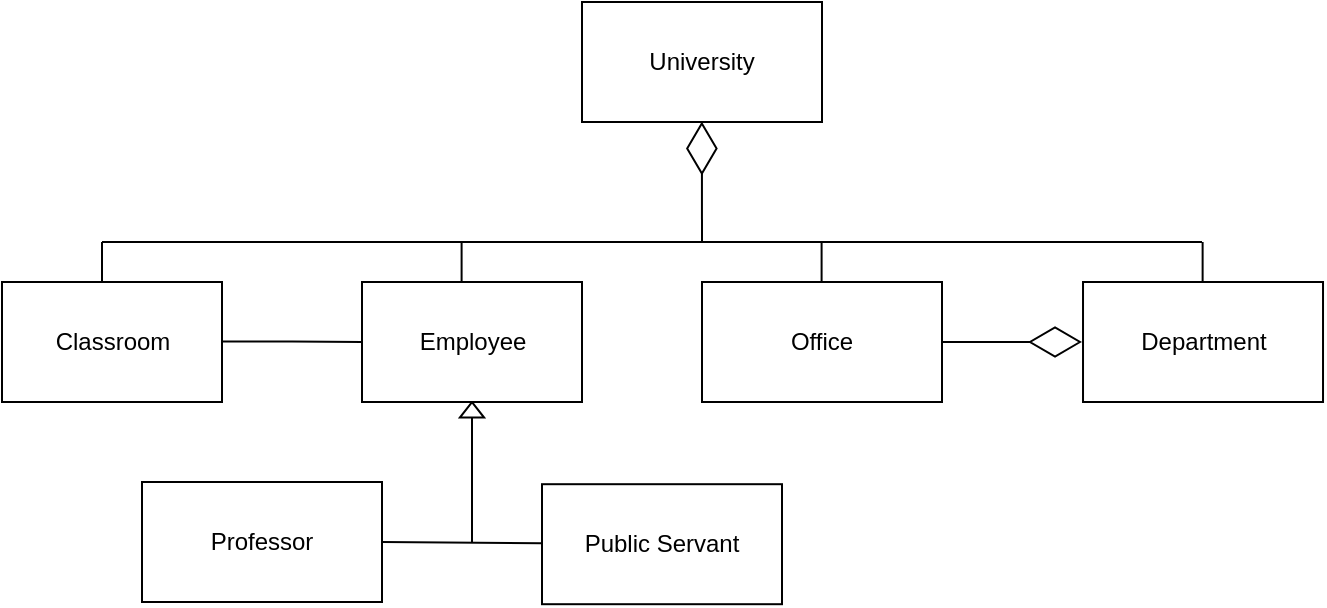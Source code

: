 <mxfile version="16.1.4" type="github"><diagram id="bVveGkJN7_jkSSGQISme" name="Page-1"><mxGraphModel dx="946" dy="537" grid="1" gridSize="10" guides="1" tooltips="1" connect="1" arrows="1" fold="1" page="1" pageScale="1" pageWidth="827" pageHeight="1169" math="0" shadow="0"><root><mxCell id="0"/><mxCell id="1" parent="0"/><mxCell id="IrFQ-191qk_qcLhcgVKI-10" value="University" style="rounded=0;whiteSpace=wrap;html=1;" parent="1" vertex="1"><mxGeometry x="370" y="50" width="120" height="60" as="geometry"/></mxCell><mxCell id="IrFQ-191qk_qcLhcgVKI-11" value="Office" style="rounded=0;whiteSpace=wrap;html=1;" parent="1" vertex="1"><mxGeometry x="430" y="190" width="120" height="60" as="geometry"/></mxCell><mxCell id="IrFQ-191qk_qcLhcgVKI-12" value="Department" style="rounded=0;whiteSpace=wrap;html=1;" parent="1" vertex="1"><mxGeometry x="620.51" y="190" width="120" height="60" as="geometry"/></mxCell><mxCell id="IrFQ-191qk_qcLhcgVKI-13" value="Public Servant" style="rounded=0;whiteSpace=wrap;html=1;" parent="1" vertex="1"><mxGeometry x="350" y="291.1" width="120" height="60" as="geometry"/></mxCell><mxCell id="IrFQ-191qk_qcLhcgVKI-14" value="Professor" style="rounded=0;whiteSpace=wrap;html=1;" parent="1" vertex="1"><mxGeometry x="150.0" y="290" width="120" height="60" as="geometry"/></mxCell><mxCell id="IrFQ-191qk_qcLhcgVKI-26" value="" style="endArrow=none;html=1;rounded=0;exitX=1;exitY=0.5;exitDx=0;exitDy=0;" parent="1" source="IrFQ-191qk_qcLhcgVKI-14" target="IrFQ-191qk_qcLhcgVKI-13" edge="1"><mxGeometry width="50" height="50" relative="1" as="geometry"><mxPoint x="420" y="420" as="sourcePoint"/><mxPoint x="490" y="420" as="targetPoint"/><Array as="points"/></mxGeometry></mxCell><mxCell id="IrFQ-191qk_qcLhcgVKI-29" value="" style="html=1;shadow=0;dashed=0;align=center;verticalAlign=middle;shape=mxgraph.arrows2.arrow;dy=1;dx=7.72;notch=0;rotation=-90;" parent="1" vertex="1"><mxGeometry x="280" y="278.98" width="70" height="12.12" as="geometry"/></mxCell><mxCell id="IrFQ-191qk_qcLhcgVKI-38" value="Classroom" style="html=1;" parent="1" vertex="1"><mxGeometry x="80" y="190" width="110" height="60" as="geometry"/></mxCell><mxCell id="IrFQ-191qk_qcLhcgVKI-39" value="Employee" style="html=1;" parent="1" vertex="1"><mxGeometry x="260" y="190" width="110" height="60" as="geometry"/></mxCell><mxCell id="IrFQ-191qk_qcLhcgVKI-40" value="" style="endArrow=diamondThin;endFill=0;endSize=24;html=1;rounded=0;" parent="1" edge="1"><mxGeometry width="160" relative="1" as="geometry"><mxPoint x="430" y="170" as="sourcePoint"/><mxPoint x="429.92" y="109.75" as="targetPoint"/></mxGeometry></mxCell><mxCell id="IrFQ-191qk_qcLhcgVKI-41" value="" style="endArrow=none;html=1;rounded=0;" parent="1" edge="1"><mxGeometry width="50" height="50" relative="1" as="geometry"><mxPoint x="130" y="170" as="sourcePoint"/><mxPoint x="680" y="170" as="targetPoint"/></mxGeometry></mxCell><mxCell id="IrFQ-191qk_qcLhcgVKI-42" value="" style="endArrow=none;html=1;rounded=0;" parent="1" edge="1"><mxGeometry width="50" height="50" relative="1" as="geometry"><mxPoint x="130" y="190" as="sourcePoint"/><mxPoint x="130" y="170" as="targetPoint"/><Array as="points"><mxPoint x="130" y="180"/><mxPoint x="130" y="170"/></Array></mxGeometry></mxCell><mxCell id="IrFQ-191qk_qcLhcgVKI-43" value="" style="endArrow=none;html=1;rounded=0;" parent="1" edge="1"><mxGeometry width="50" height="50" relative="1" as="geometry"><mxPoint x="309.8" y="190" as="sourcePoint"/><mxPoint x="309.8" y="170" as="targetPoint"/><Array as="points"><mxPoint x="309.8" y="180"/><mxPoint x="309.8" y="170"/></Array></mxGeometry></mxCell><mxCell id="IrFQ-191qk_qcLhcgVKI-44" value="" style="endArrow=none;html=1;rounded=0;" parent="1" edge="1"><mxGeometry width="50" height="50" relative="1" as="geometry"><mxPoint x="489.8" y="190" as="sourcePoint"/><mxPoint x="489.8" y="170" as="targetPoint"/><Array as="points"><mxPoint x="489.8" y="180"/><mxPoint x="489.8" y="170"/></Array></mxGeometry></mxCell><mxCell id="IrFQ-191qk_qcLhcgVKI-45" value="" style="endArrow=none;html=1;rounded=0;" parent="1" edge="1"><mxGeometry width="50" height="50" relative="1" as="geometry"><mxPoint x="680.31" y="190" as="sourcePoint"/><mxPoint x="680.31" y="170" as="targetPoint"/><Array as="points"><mxPoint x="680.31" y="180"/><mxPoint x="680.31" y="170"/></Array></mxGeometry></mxCell><mxCell id="IrFQ-191qk_qcLhcgVKI-47" value="" style="endArrow=diamondThin;endFill=0;endSize=24;html=1;rounded=0;" parent="1" edge="1"><mxGeometry width="160" relative="1" as="geometry"><mxPoint x="550" y="220" as="sourcePoint"/><mxPoint x="620" y="220" as="targetPoint"/></mxGeometry></mxCell><mxCell id="IrFQ-191qk_qcLhcgVKI-48" value="" style="endArrow=none;html=1;rounded=0;" parent="1" edge="1"><mxGeometry width="50" height="50" relative="1" as="geometry"><mxPoint x="190" y="219.78" as="sourcePoint"/><mxPoint x="260" y="220" as="targetPoint"/><Array as="points"><mxPoint x="225" y="219.8"/></Array></mxGeometry></mxCell><mxCell id="IrFQ-191qk_qcLhcgVKI-50" value="" style="shape=image;html=1;verticalAlign=top;verticalLabelPosition=bottom;labelBackgroundColor=#ffffff;imageAspect=0;aspect=fixed;image=https://cdn0.iconfinder.com/data/icons/phosphor-thin-vol-3/256/number-one-thin-128.png" parent="1" vertex="1"><mxGeometry x="190" y="195" width="20" height="20" as="geometry"/></mxCell><mxCell id="IrFQ-191qk_qcLhcgVKI-51" value="" style="shape=image;html=1;verticalAlign=top;verticalLabelPosition=bottom;labelBackgroundColor=#ffffff;imageAspect=0;aspect=fixed;image=https://cdn0.iconfinder.com/data/icons/phosphor-thin-vol-3/256/number-one-thin-128.png" parent="1" vertex="1"><mxGeometry x="240" y="195" width="20" height="20" as="geometry"/></mxCell></root></mxGraphModel></diagram></mxfile>
